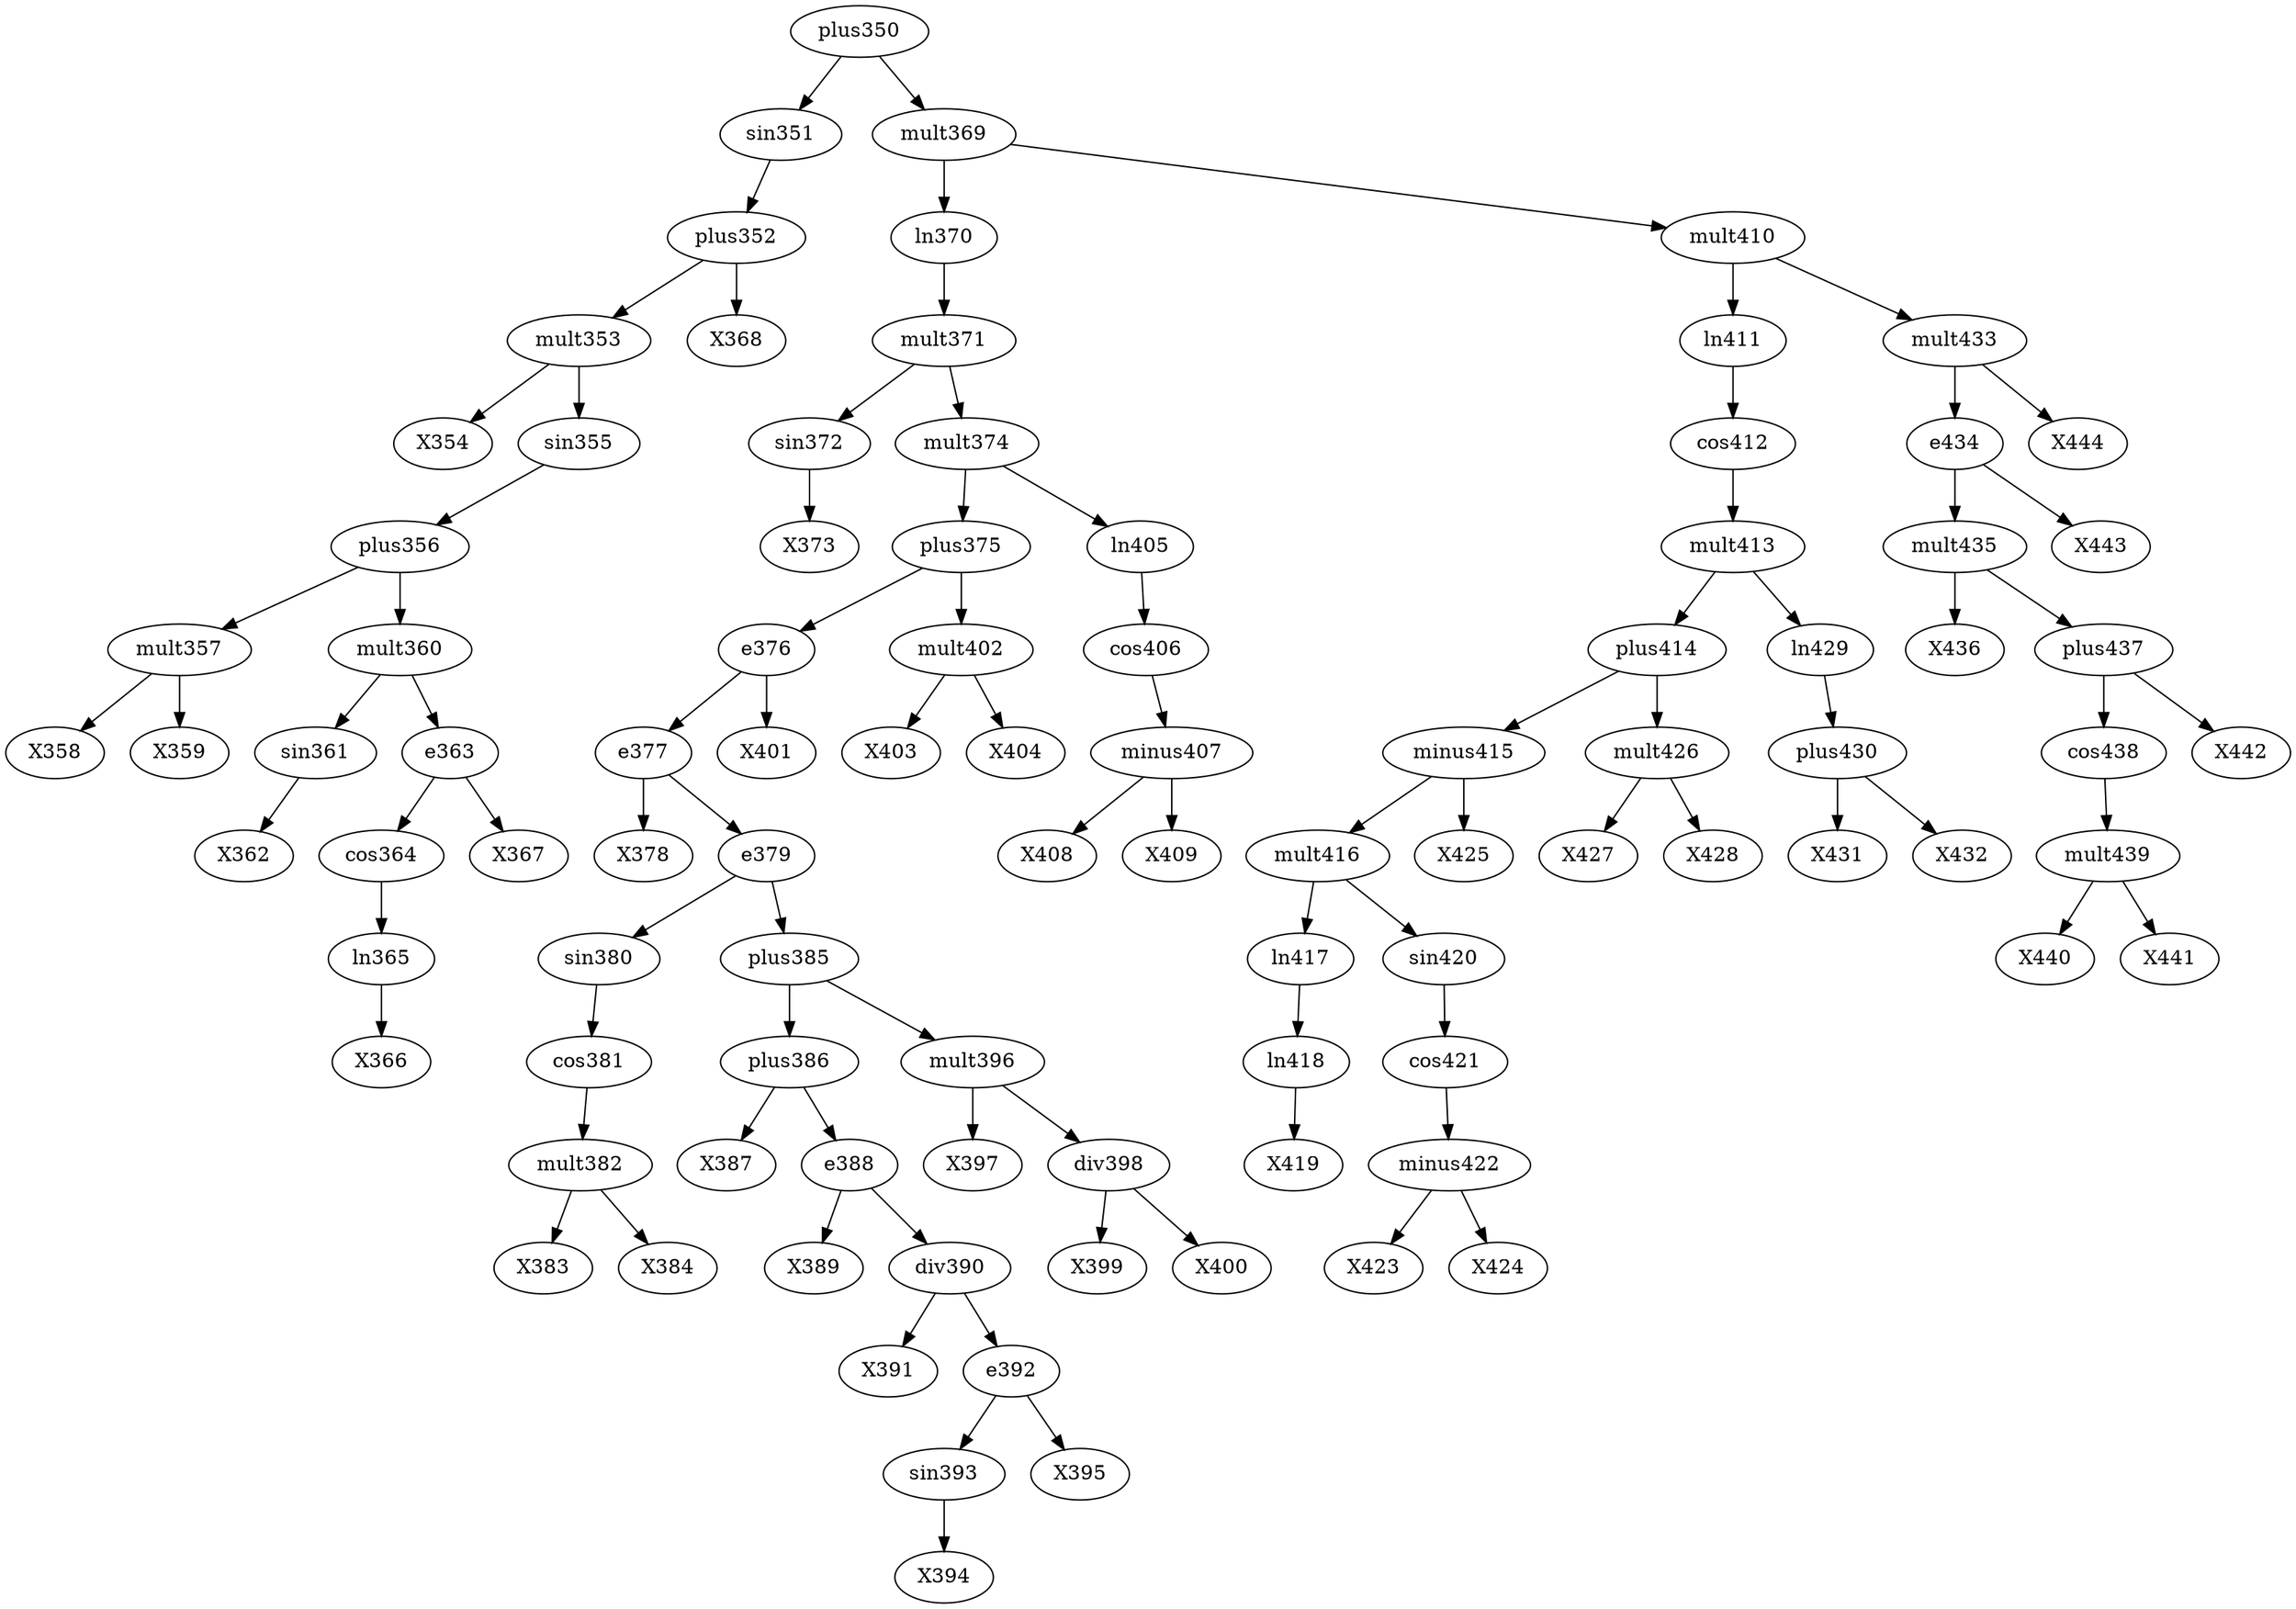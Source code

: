 digraph T {
	mult353 -> X354
	mult357 -> X358
	mult357 -> X359
	plus356 -> mult357
	sin361 -> X362
	mult360 -> sin361
	ln365 -> X366
	cos364 -> ln365
	e363 -> cos364
	e363 -> X367
	mult360 -> e363
	plus356 -> mult360
	sin355 -> plus356
	mult353 -> sin355
	plus352 -> mult353
	plus352 -> X368
	sin351 -> plus352
	plus350 -> sin351
	sin372 -> X373
	mult371 -> sin372
	e377 -> X378
	mult382 -> X383
	mult382 -> X384
	cos381 -> mult382
	sin380 -> cos381
	e379 -> sin380
	plus386 -> X387
	e388 -> X389
	div390 -> X391
	sin393 -> X394
	e392 -> sin393
	e392 -> X395
	div390 -> e392
	e388 -> div390
	plus386 -> e388
	plus385 -> plus386
	mult396 -> X397
	div398 -> X399
	div398 -> X400
	mult396 -> div398
	plus385 -> mult396
	e379 -> plus385
	e377 -> e379
	e376 -> e377
	e376 -> X401
	plus375 -> e376
	mult402 -> X403
	mult402 -> X404
	plus375 -> mult402
	mult374 -> plus375
	minus407 -> X408
	minus407 -> X409
	cos406 -> minus407
	ln405 -> cos406
	mult374 -> ln405
	mult371 -> mult374
	ln370 -> mult371
	mult369 -> ln370
	ln418 -> X419
	ln417 -> ln418
	mult416 -> ln417
	minus422 -> X423
	minus422 -> X424
	cos421 -> minus422
	sin420 -> cos421
	mult416 -> sin420
	minus415 -> mult416
	minus415 -> X425
	plus414 -> minus415
	mult426 -> X427
	mult426 -> X428
	plus414 -> mult426
	mult413 -> plus414
	plus430 -> X431
	plus430 -> X432
	ln429 -> plus430
	mult413 -> ln429
	cos412 -> mult413
	ln411 -> cos412
	mult410 -> ln411
	mult435 -> X436
	mult439 -> X440
	mult439 -> X441
	cos438 -> mult439
	plus437 -> cos438
	plus437 -> X442
	mult435 -> plus437
	e434 -> mult435
	e434 -> X443
	mult433 -> e434
	mult433 -> X444
	mult410 -> mult433
	mult369 -> mult410
	plus350 -> mult369
}
